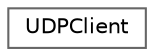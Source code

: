 digraph "Graphical Class Hierarchy"
{
 // LATEX_PDF_SIZE
  bgcolor="transparent";
  edge [fontname=Helvetica,fontsize=10,labelfontname=Helvetica,labelfontsize=10];
  node [fontname=Helvetica,fontsize=10,shape=box,height=0.2,width=0.4];
  rankdir="LR";
  Node0 [label="UDPClient",height=0.2,width=0.4,color="grey40", fillcolor="white", style="filled",URL="$class_u_d_p_client.html",tooltip=" "];
}
